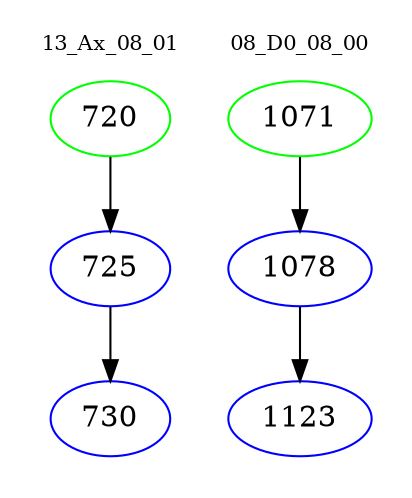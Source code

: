 digraph{
subgraph cluster_0 {
color = white
label = "13_Ax_08_01";
fontsize=10;
T0_720 [label="720", color="green"]
T0_720 -> T0_725 [color="black"]
T0_725 [label="725", color="blue"]
T0_725 -> T0_730 [color="black"]
T0_730 [label="730", color="blue"]
}
subgraph cluster_1 {
color = white
label = "08_D0_08_00";
fontsize=10;
T1_1071 [label="1071", color="green"]
T1_1071 -> T1_1078 [color="black"]
T1_1078 [label="1078", color="blue"]
T1_1078 -> T1_1123 [color="black"]
T1_1123 [label="1123", color="blue"]
}
}
